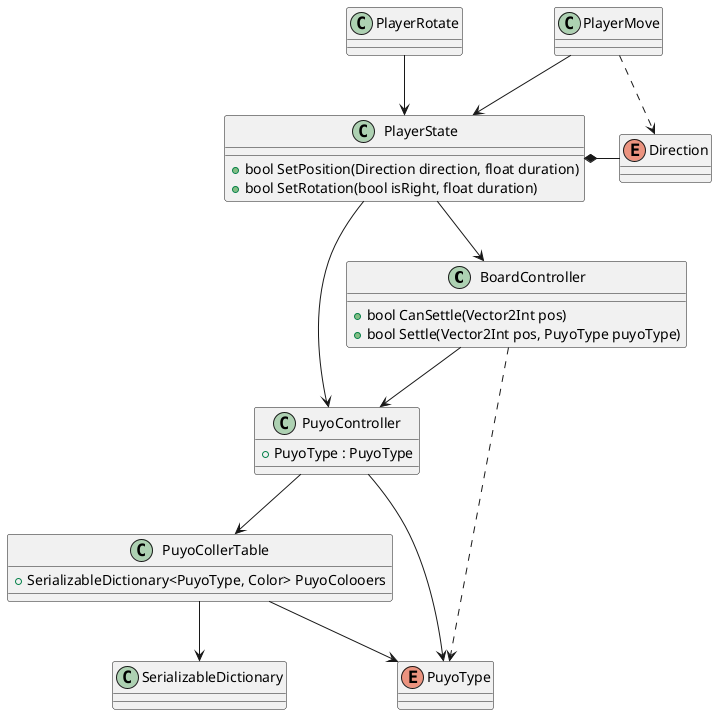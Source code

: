 @startuml hoge
class BoardController{
    +bool CanSettle(Vector2Int pos) 
    +bool Settle(Vector2Int pos, PuyoType puyoType)
}
class PuyoController{
    +PuyoType : PuyoType
}
class PuyoCollerTable{
    +SerializableDictionary<PuyoType, Color> PuyoColooers
}
class SerializableDictionary
enum PuyoType

class PlayerRotate
class PlayerMove
class PlayerState{
    +bool SetPosition(Direction direction, float duration)
    +bool SetRotation(bool isRight, float duration)
}
enum Direction

BoardController --> PuyoController
BoardController ..> PuyoType
PuyoController --> PuyoCollerTable
PuyoController --> PuyoType
PuyoCollerTable --> SerializableDictionary
PuyoCollerTable --> PuyoType

PlayerRotate --> PlayerState
PlayerMove --> PlayerState
PlayerMove ..> Direction
PlayerState --> PuyoController
PlayerState --> BoardController
PlayerState *- Direction


@enduml